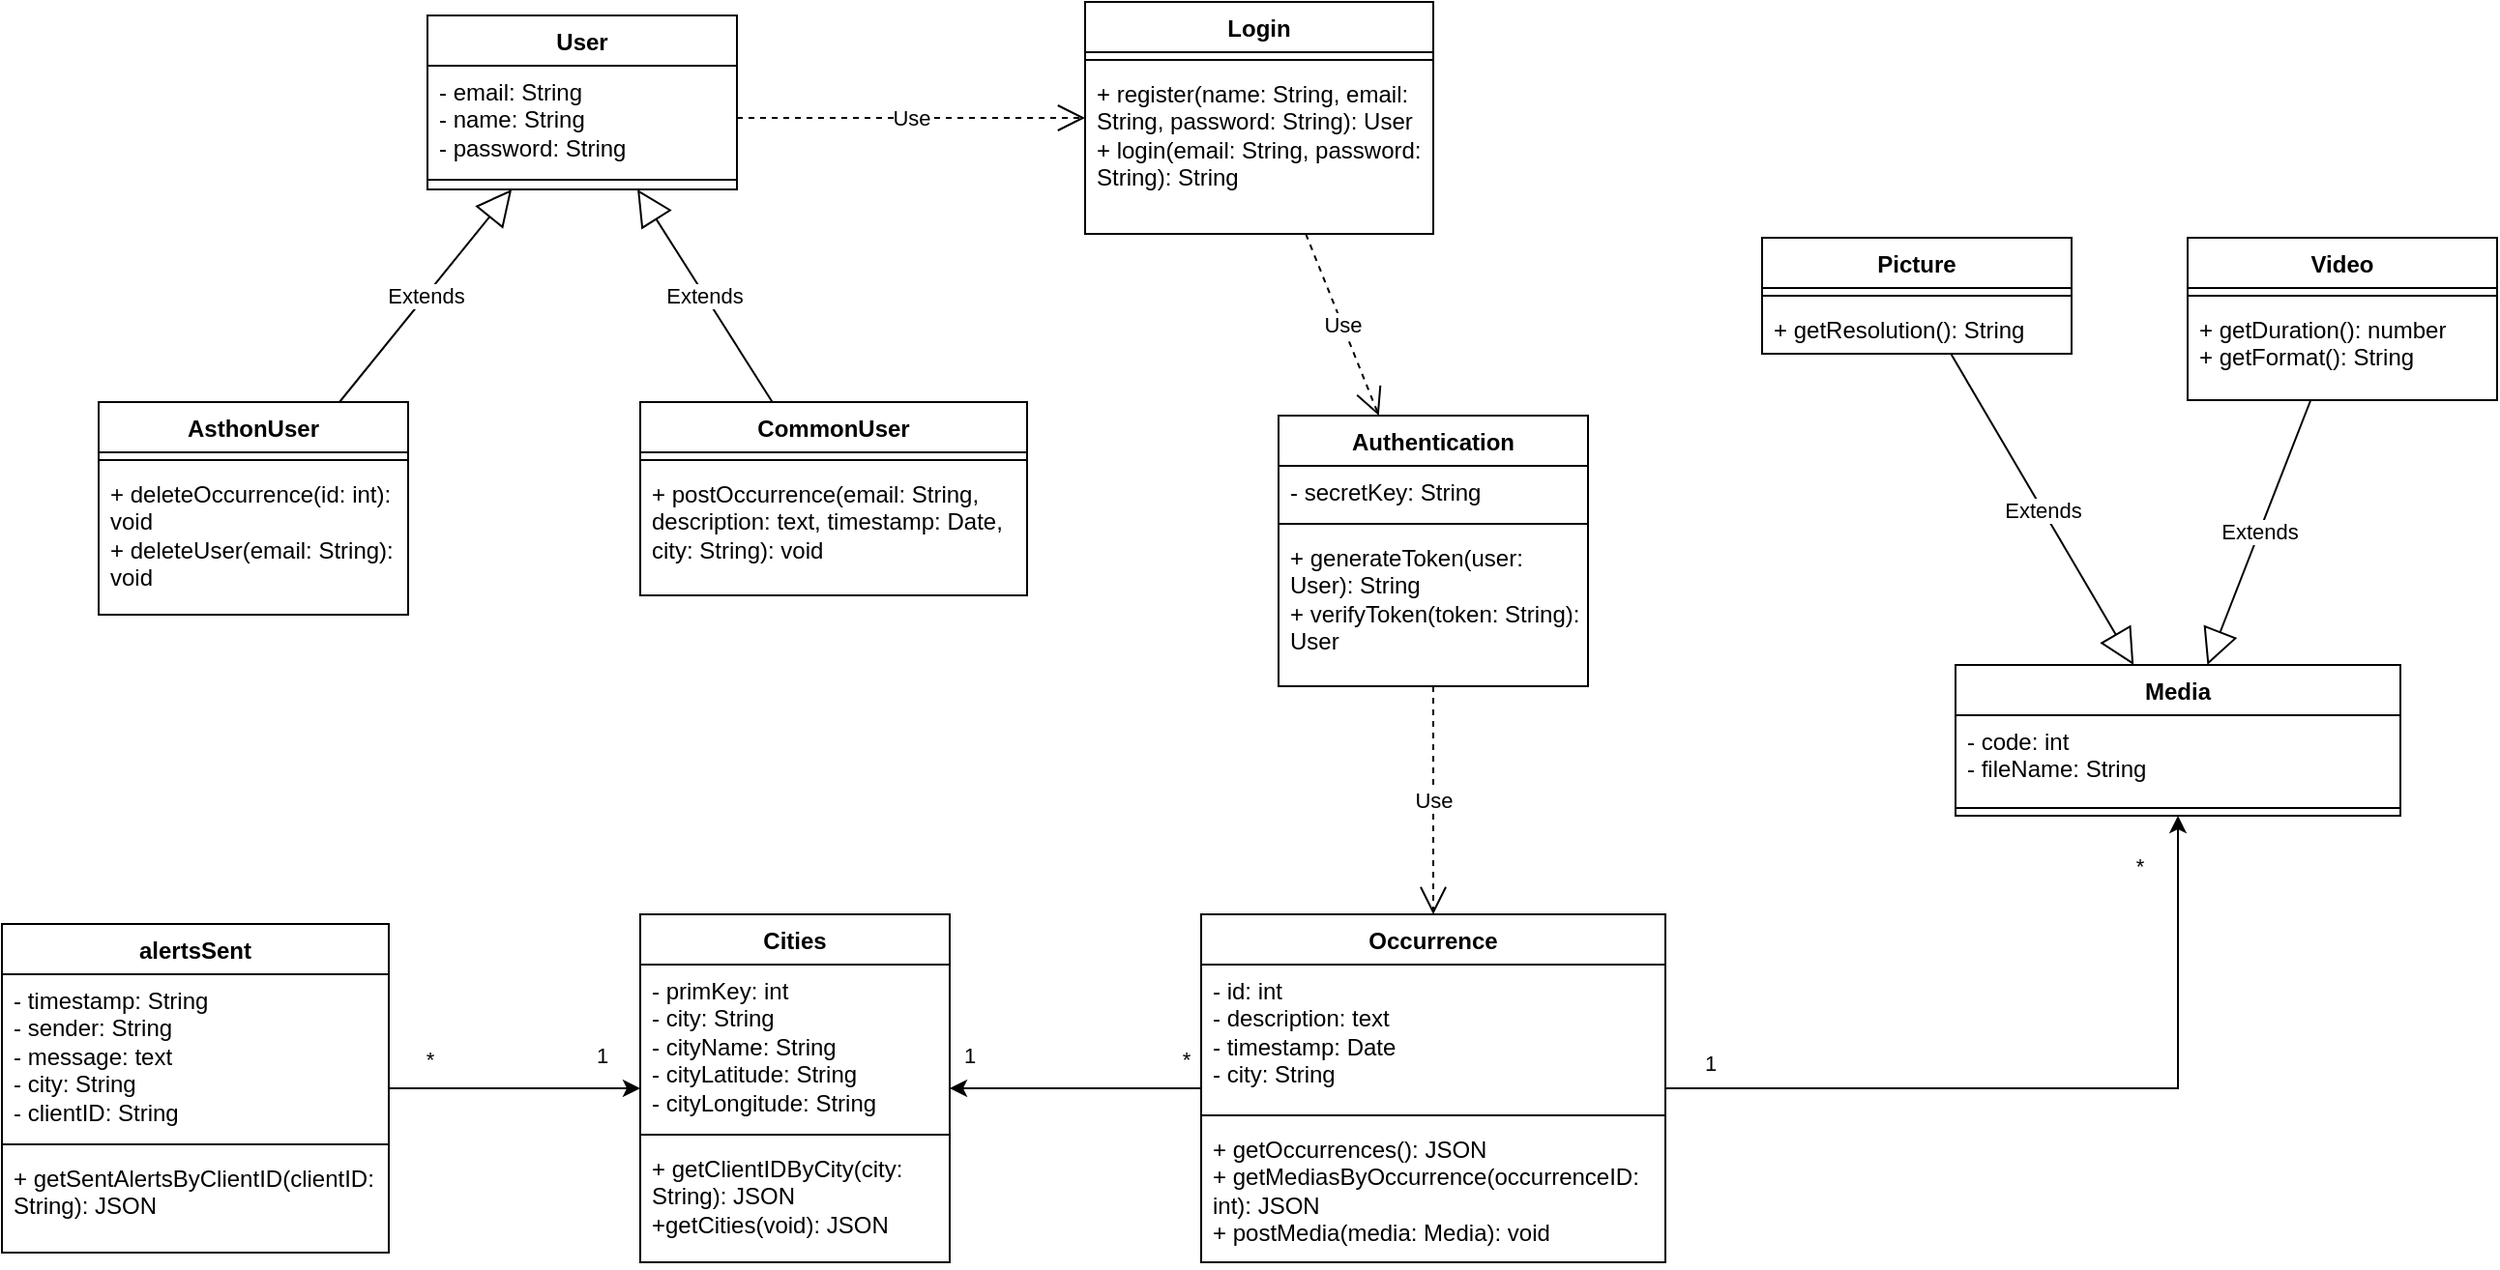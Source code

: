 <mxfile version="26.2.2">
  <diagram name="Page-1" id="oC578WqZkDv0tp8VITtq">
    <mxGraphModel dx="985" dy="581" grid="1" gridSize="10" guides="1" tooltips="1" connect="1" arrows="1" fold="1" page="1" pageScale="1" pageWidth="1600" pageHeight="1200" math="0" shadow="0">
      <root>
        <mxCell id="0" />
        <mxCell id="1" parent="0" />
        <mxCell id="HAPAF_tbpSHpNxR8F_fW-5" value="Cities" style="swimlane;fontStyle=1;align=center;verticalAlign=top;childLayout=stackLayout;horizontal=1;startSize=26;horizontalStack=0;resizeParent=1;resizeParentMax=0;resizeLast=0;collapsible=1;marginBottom=0;whiteSpace=wrap;html=1;" vertex="1" parent="1">
          <mxGeometry x="580" y="675" width="160" height="180" as="geometry" />
        </mxCell>
        <mxCell id="HAPAF_tbpSHpNxR8F_fW-6" value="- primKey: int&lt;div&gt;- city: String&lt;/div&gt;&lt;div&gt;- cityName: String&lt;/div&gt;&lt;div&gt;- cityLatitude: String&lt;/div&gt;&lt;div&gt;- cityLongitude: String&lt;/div&gt;" style="text;strokeColor=none;fillColor=none;align=left;verticalAlign=top;spacingLeft=4;spacingRight=4;overflow=hidden;rotatable=0;points=[[0,0.5],[1,0.5]];portConstraint=eastwest;whiteSpace=wrap;html=1;" vertex="1" parent="HAPAF_tbpSHpNxR8F_fW-5">
          <mxGeometry y="26" width="160" height="84" as="geometry" />
        </mxCell>
        <mxCell id="HAPAF_tbpSHpNxR8F_fW-7" value="" style="line;strokeWidth=1;fillColor=none;align=left;verticalAlign=middle;spacingTop=-1;spacingLeft=3;spacingRight=3;rotatable=0;labelPosition=right;points=[];portConstraint=eastwest;strokeColor=inherit;" vertex="1" parent="HAPAF_tbpSHpNxR8F_fW-5">
          <mxGeometry y="110" width="160" height="8" as="geometry" />
        </mxCell>
        <mxCell id="HAPAF_tbpSHpNxR8F_fW-8" value="+ getClientIDByCity(city: String): JSON&lt;div&gt;+getCities(void): JSON&lt;/div&gt;" style="text;strokeColor=none;fillColor=none;align=left;verticalAlign=top;spacingLeft=4;spacingRight=4;overflow=hidden;rotatable=0;points=[[0,0.5],[1,0.5]];portConstraint=eastwest;whiteSpace=wrap;html=1;" vertex="1" parent="HAPAF_tbpSHpNxR8F_fW-5">
          <mxGeometry y="118" width="160" height="62" as="geometry" />
        </mxCell>
        <mxCell id="HAPAF_tbpSHpNxR8F_fW-9" value="alertsSent" style="swimlane;fontStyle=1;align=center;verticalAlign=top;childLayout=stackLayout;horizontal=1;startSize=26;horizontalStack=0;resizeParent=1;resizeParentMax=0;resizeLast=0;collapsible=1;marginBottom=0;whiteSpace=wrap;html=1;" vertex="1" parent="1">
          <mxGeometry x="250" y="680" width="200" height="170" as="geometry" />
        </mxCell>
        <mxCell id="HAPAF_tbpSHpNxR8F_fW-10" value="- timestamp: String&lt;div&gt;- sender: String&lt;/div&gt;&lt;div&gt;- message: text&lt;/div&gt;&lt;div&gt;- city: String&lt;/div&gt;&lt;div&gt;- clientID: String&lt;/div&gt;" style="text;strokeColor=none;fillColor=none;align=left;verticalAlign=top;spacingLeft=4;spacingRight=4;overflow=hidden;rotatable=0;points=[[0,0.5],[1,0.5]];portConstraint=eastwest;whiteSpace=wrap;html=1;" vertex="1" parent="HAPAF_tbpSHpNxR8F_fW-9">
          <mxGeometry y="26" width="200" height="84" as="geometry" />
        </mxCell>
        <mxCell id="HAPAF_tbpSHpNxR8F_fW-11" value="" style="line;strokeWidth=1;fillColor=none;align=left;verticalAlign=middle;spacingTop=-1;spacingLeft=3;spacingRight=3;rotatable=0;labelPosition=right;points=[];portConstraint=eastwest;strokeColor=inherit;" vertex="1" parent="HAPAF_tbpSHpNxR8F_fW-9">
          <mxGeometry y="110" width="200" height="8" as="geometry" />
        </mxCell>
        <mxCell id="HAPAF_tbpSHpNxR8F_fW-12" value="+ getSentAlertsByClientID(clientID: String): JSON" style="text;strokeColor=none;fillColor=none;align=left;verticalAlign=top;spacingLeft=4;spacingRight=4;overflow=hidden;rotatable=0;points=[[0,0.5],[1,0.5]];portConstraint=eastwest;whiteSpace=wrap;html=1;" vertex="1" parent="HAPAF_tbpSHpNxR8F_fW-9">
          <mxGeometry y="118" width="200" height="52" as="geometry" />
        </mxCell>
        <mxCell id="HAPAF_tbpSHpNxR8F_fW-13" value="Media" style="swimlane;fontStyle=1;align=center;verticalAlign=top;childLayout=stackLayout;horizontal=1;startSize=26;horizontalStack=0;resizeParent=1;resizeParentMax=0;resizeLast=0;collapsible=1;marginBottom=0;whiteSpace=wrap;html=1;" vertex="1" parent="1">
          <mxGeometry x="1260" y="546" width="230" height="78" as="geometry" />
        </mxCell>
        <mxCell id="HAPAF_tbpSHpNxR8F_fW-14" value="- code: int&lt;div&gt;&lt;div&gt;- fileName: String&lt;/div&gt;&lt;/div&gt;" style="text;strokeColor=none;fillColor=none;align=left;verticalAlign=top;spacingLeft=4;spacingRight=4;overflow=hidden;rotatable=0;points=[[0,0.5],[1,0.5]];portConstraint=eastwest;whiteSpace=wrap;html=1;" vertex="1" parent="HAPAF_tbpSHpNxR8F_fW-13">
          <mxGeometry y="26" width="230" height="44" as="geometry" />
        </mxCell>
        <mxCell id="HAPAF_tbpSHpNxR8F_fW-15" value="" style="line;strokeWidth=1;fillColor=none;align=left;verticalAlign=middle;spacingTop=-1;spacingLeft=3;spacingRight=3;rotatable=0;labelPosition=right;points=[];portConstraint=eastwest;strokeColor=inherit;" vertex="1" parent="HAPAF_tbpSHpNxR8F_fW-13">
          <mxGeometry y="70" width="230" height="8" as="geometry" />
        </mxCell>
        <mxCell id="HAPAF_tbpSHpNxR8F_fW-52" style="edgeStyle=orthogonalEdgeStyle;rounded=0;orthogonalLoop=1;jettySize=auto;html=1;" edge="1" parent="1" source="HAPAF_tbpSHpNxR8F_fW-17" target="HAPAF_tbpSHpNxR8F_fW-5">
          <mxGeometry relative="1" as="geometry" />
        </mxCell>
        <mxCell id="HAPAF_tbpSHpNxR8F_fW-107" value="1" style="edgeLabel;html=1;align=center;verticalAlign=middle;resizable=0;points=[];" vertex="1" connectable="0" parent="HAPAF_tbpSHpNxR8F_fW-52">
          <mxGeometry x="-0.416" y="1" relative="1" as="geometry">
            <mxPoint x="-82" y="-18" as="offset" />
          </mxGeometry>
        </mxCell>
        <mxCell id="HAPAF_tbpSHpNxR8F_fW-108" value="*" style="edgeLabel;html=1;align=center;verticalAlign=middle;resizable=0;points=[];" vertex="1" connectable="0" parent="HAPAF_tbpSHpNxR8F_fW-52">
          <mxGeometry x="-0.702" relative="1" as="geometry">
            <mxPoint x="11" y="-15" as="offset" />
          </mxGeometry>
        </mxCell>
        <mxCell id="HAPAF_tbpSHpNxR8F_fW-17" value="Occurrence" style="swimlane;fontStyle=1;align=center;verticalAlign=top;childLayout=stackLayout;horizontal=1;startSize=26;horizontalStack=0;resizeParent=1;resizeParentMax=0;resizeLast=0;collapsible=1;marginBottom=0;whiteSpace=wrap;html=1;" vertex="1" parent="1">
          <mxGeometry x="870" y="675" width="240" height="180" as="geometry" />
        </mxCell>
        <mxCell id="HAPAF_tbpSHpNxR8F_fW-18" value="- id: int&lt;div&gt;- description: text&lt;/div&gt;&lt;div&gt;- timestamp: Date&lt;/div&gt;&lt;div&gt;- city: String&lt;/div&gt;" style="text;strokeColor=none;fillColor=none;align=left;verticalAlign=top;spacingLeft=4;spacingRight=4;overflow=hidden;rotatable=0;points=[[0,0.5],[1,0.5]];portConstraint=eastwest;whiteSpace=wrap;html=1;" vertex="1" parent="HAPAF_tbpSHpNxR8F_fW-17">
          <mxGeometry y="26" width="240" height="74" as="geometry" />
        </mxCell>
        <mxCell id="HAPAF_tbpSHpNxR8F_fW-19" value="" style="line;strokeWidth=1;fillColor=none;align=left;verticalAlign=middle;spacingTop=-1;spacingLeft=3;spacingRight=3;rotatable=0;labelPosition=right;points=[];portConstraint=eastwest;strokeColor=inherit;" vertex="1" parent="HAPAF_tbpSHpNxR8F_fW-17">
          <mxGeometry y="100" width="240" height="8" as="geometry" />
        </mxCell>
        <mxCell id="HAPAF_tbpSHpNxR8F_fW-20" value="&lt;div&gt;+ getOccurrences(): JSON&lt;/div&gt;&lt;div&gt;+ getMediasByOccurrence(occurrenceID: int): JSON&lt;/div&gt;&lt;div&gt;&lt;span style=&quot;background-color: transparent;&quot;&gt;+ postMedia(media: Media): void&lt;/span&gt;&lt;/div&gt;&lt;div&gt;&lt;span style=&quot;background-color: transparent; color: light-dark(rgb(0, 0, 0), rgb(255, 255, 255));&quot;&gt;&lt;br&gt;&lt;/span&gt;&lt;/div&gt;" style="text;strokeColor=none;fillColor=none;align=left;verticalAlign=top;spacingLeft=4;spacingRight=4;overflow=hidden;rotatable=0;points=[[0,0.5],[1,0.5]];portConstraint=eastwest;whiteSpace=wrap;html=1;" vertex="1" parent="HAPAF_tbpSHpNxR8F_fW-17">
          <mxGeometry y="108" width="240" height="72" as="geometry" />
        </mxCell>
        <mxCell id="HAPAF_tbpSHpNxR8F_fW-21" style="edgeStyle=orthogonalEdgeStyle;rounded=0;orthogonalLoop=1;jettySize=auto;html=1;" edge="1" parent="1" source="HAPAF_tbpSHpNxR8F_fW-17" target="HAPAF_tbpSHpNxR8F_fW-13">
          <mxGeometry relative="1" as="geometry" />
        </mxCell>
        <mxCell id="HAPAF_tbpSHpNxR8F_fW-22" value="1" style="edgeLabel;html=1;align=center;verticalAlign=middle;resizable=0;points=[];" vertex="1" connectable="0" parent="HAPAF_tbpSHpNxR8F_fW-21">
          <mxGeometry x="-0.3" y="-3" relative="1" as="geometry">
            <mxPoint x="-119" y="-16" as="offset" />
          </mxGeometry>
        </mxCell>
        <mxCell id="HAPAF_tbpSHpNxR8F_fW-26" value="*" style="edgeLabel;html=1;align=center;verticalAlign=middle;resizable=0;points=[];" vertex="1" connectable="0" parent="HAPAF_tbpSHpNxR8F_fW-21">
          <mxGeometry x="0.013" y="1" relative="1" as="geometry">
            <mxPoint x="39" y="-114" as="offset" />
          </mxGeometry>
        </mxCell>
        <mxCell id="HAPAF_tbpSHpNxR8F_fW-53" style="edgeStyle=orthogonalEdgeStyle;rounded=0;orthogonalLoop=1;jettySize=auto;html=1;" edge="1" parent="1" source="HAPAF_tbpSHpNxR8F_fW-9" target="HAPAF_tbpSHpNxR8F_fW-5">
          <mxGeometry relative="1" as="geometry" />
        </mxCell>
        <mxCell id="HAPAF_tbpSHpNxR8F_fW-109" value="1" style="edgeLabel;html=1;align=center;verticalAlign=middle;resizable=0;points=[];" vertex="1" connectable="0" parent="HAPAF_tbpSHpNxR8F_fW-53">
          <mxGeometry x="-0.541" y="-1" relative="1" as="geometry">
            <mxPoint x="80" y="-18" as="offset" />
          </mxGeometry>
        </mxCell>
        <mxCell id="HAPAF_tbpSHpNxR8F_fW-110" value="*" style="edgeLabel;html=1;align=center;verticalAlign=middle;resizable=0;points=[];" vertex="1" connectable="0" parent="HAPAF_tbpSHpNxR8F_fW-53">
          <mxGeometry x="-0.223" y="-2" relative="1" as="geometry">
            <mxPoint x="-30" y="-17" as="offset" />
          </mxGeometry>
        </mxCell>
        <mxCell id="HAPAF_tbpSHpNxR8F_fW-70" value="User" style="swimlane;fontStyle=1;align=center;verticalAlign=top;childLayout=stackLayout;horizontal=1;startSize=26;horizontalStack=0;resizeParent=1;resizeParentMax=0;resizeLast=0;collapsible=1;marginBottom=0;whiteSpace=wrap;html=1;" vertex="1" parent="1">
          <mxGeometry x="470" y="210" width="160" height="90" as="geometry" />
        </mxCell>
        <mxCell id="HAPAF_tbpSHpNxR8F_fW-71" value="- email: String&lt;div&gt;- name: String&lt;br&gt;&lt;div&gt;- password: String&lt;/div&gt;&lt;/div&gt;" style="text;strokeColor=none;fillColor=none;align=left;verticalAlign=top;spacingLeft=4;spacingRight=4;overflow=hidden;rotatable=0;points=[[0,0.5],[1,0.5]];portConstraint=eastwest;whiteSpace=wrap;html=1;" vertex="1" parent="HAPAF_tbpSHpNxR8F_fW-70">
          <mxGeometry y="26" width="160" height="54" as="geometry" />
        </mxCell>
        <mxCell id="HAPAF_tbpSHpNxR8F_fW-72" value="" style="line;strokeWidth=1;fillColor=none;align=left;verticalAlign=middle;spacingTop=-1;spacingLeft=3;spacingRight=3;rotatable=0;labelPosition=right;points=[];portConstraint=eastwest;strokeColor=inherit;" vertex="1" parent="HAPAF_tbpSHpNxR8F_fW-70">
          <mxGeometry y="80" width="160" height="10" as="geometry" />
        </mxCell>
        <mxCell id="HAPAF_tbpSHpNxR8F_fW-74" value="AsthonUser" style="swimlane;fontStyle=1;align=center;verticalAlign=top;childLayout=stackLayout;horizontal=1;startSize=26;horizontalStack=0;resizeParent=1;resizeParentMax=0;resizeLast=0;collapsible=1;marginBottom=0;whiteSpace=wrap;html=1;" vertex="1" parent="1">
          <mxGeometry x="300" y="410" width="160" height="110" as="geometry" />
        </mxCell>
        <mxCell id="HAPAF_tbpSHpNxR8F_fW-76" value="" style="line;strokeWidth=1;fillColor=none;align=left;verticalAlign=middle;spacingTop=-1;spacingLeft=3;spacingRight=3;rotatable=0;labelPosition=right;points=[];portConstraint=eastwest;strokeColor=inherit;" vertex="1" parent="HAPAF_tbpSHpNxR8F_fW-74">
          <mxGeometry y="26" width="160" height="8" as="geometry" />
        </mxCell>
        <mxCell id="HAPAF_tbpSHpNxR8F_fW-77" value="+ deleteOccurrence(id: int): void&lt;div&gt;+ deleteUser(email: String): void&lt;/div&gt;" style="text;strokeColor=none;fillColor=none;align=left;verticalAlign=top;spacingLeft=4;spacingRight=4;overflow=hidden;rotatable=0;points=[[0,0.5],[1,0.5]];portConstraint=eastwest;whiteSpace=wrap;html=1;" vertex="1" parent="HAPAF_tbpSHpNxR8F_fW-74">
          <mxGeometry y="34" width="160" height="76" as="geometry" />
        </mxCell>
        <mxCell id="HAPAF_tbpSHpNxR8F_fW-78" value="CommonUser" style="swimlane;fontStyle=1;align=center;verticalAlign=top;childLayout=stackLayout;horizontal=1;startSize=26;horizontalStack=0;resizeParent=1;resizeParentMax=0;resizeLast=0;collapsible=1;marginBottom=0;whiteSpace=wrap;html=1;" vertex="1" parent="1">
          <mxGeometry x="580" y="410" width="200" height="100" as="geometry" />
        </mxCell>
        <mxCell id="HAPAF_tbpSHpNxR8F_fW-80" value="" style="line;strokeWidth=1;fillColor=none;align=left;verticalAlign=middle;spacingTop=-1;spacingLeft=3;spacingRight=3;rotatable=0;labelPosition=right;points=[];portConstraint=eastwest;strokeColor=inherit;" vertex="1" parent="HAPAF_tbpSHpNxR8F_fW-78">
          <mxGeometry y="26" width="200" height="8" as="geometry" />
        </mxCell>
        <mxCell id="HAPAF_tbpSHpNxR8F_fW-81" value="+ postOccurrence(email: String, description: text, timestamp: Date, city: String): void&lt;div&gt;&lt;br&gt;&lt;/div&gt;" style="text;strokeColor=none;fillColor=none;align=left;verticalAlign=top;spacingLeft=4;spacingRight=4;overflow=hidden;rotatable=0;points=[[0,0.5],[1,0.5]];portConstraint=eastwest;whiteSpace=wrap;html=1;" vertex="1" parent="HAPAF_tbpSHpNxR8F_fW-78">
          <mxGeometry y="34" width="200" height="66" as="geometry" />
        </mxCell>
        <mxCell id="HAPAF_tbpSHpNxR8F_fW-82" value="Extends" style="endArrow=block;endSize=16;endFill=0;html=1;rounded=0;" edge="1" parent="1" source="HAPAF_tbpSHpNxR8F_fW-78" target="HAPAF_tbpSHpNxR8F_fW-70">
          <mxGeometry width="160" relative="1" as="geometry">
            <mxPoint x="840" y="470" as="sourcePoint" />
            <mxPoint x="1000" y="470" as="targetPoint" />
          </mxGeometry>
        </mxCell>
        <mxCell id="HAPAF_tbpSHpNxR8F_fW-83" value="Extends" style="endArrow=block;endSize=16;endFill=0;html=1;rounded=0;" edge="1" parent="1" source="HAPAF_tbpSHpNxR8F_fW-74" target="HAPAF_tbpSHpNxR8F_fW-70">
          <mxGeometry width="160" relative="1" as="geometry">
            <mxPoint x="910" y="330" as="sourcePoint" />
            <mxPoint x="860" y="256" as="targetPoint" />
          </mxGeometry>
        </mxCell>
        <mxCell id="HAPAF_tbpSHpNxR8F_fW-86" value="Login" style="swimlane;fontStyle=1;align=center;verticalAlign=top;childLayout=stackLayout;horizontal=1;startSize=26;horizontalStack=0;resizeParent=1;resizeParentMax=0;resizeLast=0;collapsible=1;marginBottom=0;whiteSpace=wrap;html=1;" vertex="1" parent="1">
          <mxGeometry x="810" y="203" width="180" height="120" as="geometry" />
        </mxCell>
        <mxCell id="HAPAF_tbpSHpNxR8F_fW-88" value="" style="line;strokeWidth=1;fillColor=none;align=left;verticalAlign=middle;spacingTop=-1;spacingLeft=3;spacingRight=3;rotatable=0;labelPosition=right;points=[];portConstraint=eastwest;strokeColor=inherit;" vertex="1" parent="HAPAF_tbpSHpNxR8F_fW-86">
          <mxGeometry y="26" width="180" height="8" as="geometry" />
        </mxCell>
        <mxCell id="HAPAF_tbpSHpNxR8F_fW-89" value="&lt;div&gt;+ register(name: String, email: String, password: String): User&lt;/div&gt;&lt;div&gt;+ login(email: String, password: String): String&lt;/div&gt;" style="text;strokeColor=none;fillColor=none;align=left;verticalAlign=top;spacingLeft=4;spacingRight=4;overflow=hidden;rotatable=0;points=[[0,0.5],[1,0.5]];portConstraint=eastwest;whiteSpace=wrap;html=1;" vertex="1" parent="HAPAF_tbpSHpNxR8F_fW-86">
          <mxGeometry y="34" width="180" height="86" as="geometry" />
        </mxCell>
        <mxCell id="HAPAF_tbpSHpNxR8F_fW-90" value="Use" style="endArrow=open;endSize=12;dashed=1;html=1;rounded=0;" edge="1" parent="1" source="HAPAF_tbpSHpNxR8F_fW-71" target="HAPAF_tbpSHpNxR8F_fW-86">
          <mxGeometry width="160" relative="1" as="geometry">
            <mxPoint x="840" y="470" as="sourcePoint" />
            <mxPoint x="1000" y="470" as="targetPoint" />
          </mxGeometry>
        </mxCell>
        <mxCell id="HAPAF_tbpSHpNxR8F_fW-91" value="Authentication" style="swimlane;fontStyle=1;align=center;verticalAlign=top;childLayout=stackLayout;horizontal=1;startSize=26;horizontalStack=0;resizeParent=1;resizeParentMax=0;resizeLast=0;collapsible=1;marginBottom=0;whiteSpace=wrap;html=1;" vertex="1" parent="1">
          <mxGeometry x="910" y="417" width="160" height="140" as="geometry" />
        </mxCell>
        <mxCell id="HAPAF_tbpSHpNxR8F_fW-92" value="- secretKey: String" style="text;strokeColor=none;fillColor=none;align=left;verticalAlign=top;spacingLeft=4;spacingRight=4;overflow=hidden;rotatable=0;points=[[0,0.5],[1,0.5]];portConstraint=eastwest;whiteSpace=wrap;html=1;" vertex="1" parent="HAPAF_tbpSHpNxR8F_fW-91">
          <mxGeometry y="26" width="160" height="26" as="geometry" />
        </mxCell>
        <mxCell id="HAPAF_tbpSHpNxR8F_fW-93" value="" style="line;strokeWidth=1;fillColor=none;align=left;verticalAlign=middle;spacingTop=-1;spacingLeft=3;spacingRight=3;rotatable=0;labelPosition=right;points=[];portConstraint=eastwest;strokeColor=inherit;" vertex="1" parent="HAPAF_tbpSHpNxR8F_fW-91">
          <mxGeometry y="52" width="160" height="8" as="geometry" />
        </mxCell>
        <mxCell id="HAPAF_tbpSHpNxR8F_fW-94" value="&lt;div&gt;&lt;span style=&quot;background-color: transparent; color: light-dark(rgb(0, 0, 0), rgb(255, 255, 255));&quot;&gt;+ generateToken(user: User): String&lt;/span&gt;&lt;/div&gt;&lt;div&gt;+ verifyToken(token: String): User&lt;/div&gt;" style="text;strokeColor=none;fillColor=none;align=left;verticalAlign=top;spacingLeft=4;spacingRight=4;overflow=hidden;rotatable=0;points=[[0,0.5],[1,0.5]];portConstraint=eastwest;whiteSpace=wrap;html=1;" vertex="1" parent="HAPAF_tbpSHpNxR8F_fW-91">
          <mxGeometry y="60" width="160" height="80" as="geometry" />
        </mxCell>
        <mxCell id="HAPAF_tbpSHpNxR8F_fW-95" value="Use" style="endArrow=open;endSize=12;dashed=1;html=1;rounded=0;" edge="1" parent="1" source="HAPAF_tbpSHpNxR8F_fW-86" target="HAPAF_tbpSHpNxR8F_fW-91">
          <mxGeometry width="160" relative="1" as="geometry">
            <mxPoint x="1170" y="230" as="sourcePoint" />
            <mxPoint x="1280" y="237" as="targetPoint" />
          </mxGeometry>
        </mxCell>
        <mxCell id="HAPAF_tbpSHpNxR8F_fW-96" value="Use" style="endArrow=open;endSize=12;dashed=1;html=1;rounded=0;" edge="1" parent="1" source="HAPAF_tbpSHpNxR8F_fW-91" target="HAPAF_tbpSHpNxR8F_fW-17">
          <mxGeometry width="160" relative="1" as="geometry">
            <mxPoint x="1190" y="380" as="sourcePoint" />
            <mxPoint x="1315" y="380" as="targetPoint" />
          </mxGeometry>
        </mxCell>
        <mxCell id="HAPAF_tbpSHpNxR8F_fW-97" value="Picture" style="swimlane;fontStyle=1;align=center;verticalAlign=top;childLayout=stackLayout;horizontal=1;startSize=26;horizontalStack=0;resizeParent=1;resizeParentMax=0;resizeLast=0;collapsible=1;marginBottom=0;whiteSpace=wrap;html=1;" vertex="1" parent="1">
          <mxGeometry x="1160" y="325" width="160" height="60" as="geometry" />
        </mxCell>
        <mxCell id="HAPAF_tbpSHpNxR8F_fW-99" value="" style="line;strokeWidth=1;fillColor=none;align=left;verticalAlign=middle;spacingTop=-1;spacingLeft=3;spacingRight=3;rotatable=0;labelPosition=right;points=[];portConstraint=eastwest;strokeColor=inherit;" vertex="1" parent="HAPAF_tbpSHpNxR8F_fW-97">
          <mxGeometry y="26" width="160" height="8" as="geometry" />
        </mxCell>
        <mxCell id="HAPAF_tbpSHpNxR8F_fW-100" value="+ getResolution(): String" style="text;strokeColor=none;fillColor=none;align=left;verticalAlign=top;spacingLeft=4;spacingRight=4;overflow=hidden;rotatable=0;points=[[0,0.5],[1,0.5]];portConstraint=eastwest;whiteSpace=wrap;html=1;" vertex="1" parent="HAPAF_tbpSHpNxR8F_fW-97">
          <mxGeometry y="34" width="160" height="26" as="geometry" />
        </mxCell>
        <mxCell id="HAPAF_tbpSHpNxR8F_fW-101" value="Extends" style="endArrow=block;endSize=16;endFill=0;html=1;rounded=0;" edge="1" parent="1" source="HAPAF_tbpSHpNxR8F_fW-97" target="HAPAF_tbpSHpNxR8F_fW-13">
          <mxGeometry width="160" relative="1" as="geometry">
            <mxPoint x="1320" y="360" as="sourcePoint" />
            <mxPoint x="1300" y="317" as="targetPoint" />
          </mxGeometry>
        </mxCell>
        <mxCell id="HAPAF_tbpSHpNxR8F_fW-102" value="Video" style="swimlane;fontStyle=1;align=center;verticalAlign=top;childLayout=stackLayout;horizontal=1;startSize=26;horizontalStack=0;resizeParent=1;resizeParentMax=0;resizeLast=0;collapsible=1;marginBottom=0;whiteSpace=wrap;html=1;" vertex="1" parent="1">
          <mxGeometry x="1380" y="325" width="160" height="84" as="geometry" />
        </mxCell>
        <mxCell id="HAPAF_tbpSHpNxR8F_fW-104" value="" style="line;strokeWidth=1;fillColor=none;align=left;verticalAlign=middle;spacingTop=-1;spacingLeft=3;spacingRight=3;rotatable=0;labelPosition=right;points=[];portConstraint=eastwest;strokeColor=inherit;" vertex="1" parent="HAPAF_tbpSHpNxR8F_fW-102">
          <mxGeometry y="26" width="160" height="8" as="geometry" />
        </mxCell>
        <mxCell id="HAPAF_tbpSHpNxR8F_fW-105" value="&lt;div&gt;+ getDuration(): number&lt;/div&gt;&lt;div&gt;&lt;span style=&quot;background-color: transparent; color: light-dark(rgb(0, 0, 0), rgb(255, 255, 255));&quot;&gt;+ getFormat(): String&lt;/span&gt;&lt;/div&gt;" style="text;strokeColor=none;fillColor=none;align=left;verticalAlign=top;spacingLeft=4;spacingRight=4;overflow=hidden;rotatable=0;points=[[0,0.5],[1,0.5]];portConstraint=eastwest;whiteSpace=wrap;html=1;" vertex="1" parent="HAPAF_tbpSHpNxR8F_fW-102">
          <mxGeometry y="34" width="160" height="50" as="geometry" />
        </mxCell>
        <mxCell id="HAPAF_tbpSHpNxR8F_fW-106" value="Extends" style="endArrow=block;endSize=16;endFill=0;html=1;rounded=0;" edge="1" parent="1" source="HAPAF_tbpSHpNxR8F_fW-102" target="HAPAF_tbpSHpNxR8F_fW-13">
          <mxGeometry width="160" relative="1" as="geometry">
            <mxPoint x="1278" y="321" as="sourcePoint" />
            <mxPoint x="1360" y="450" as="targetPoint" />
          </mxGeometry>
        </mxCell>
      </root>
    </mxGraphModel>
  </diagram>
</mxfile>
